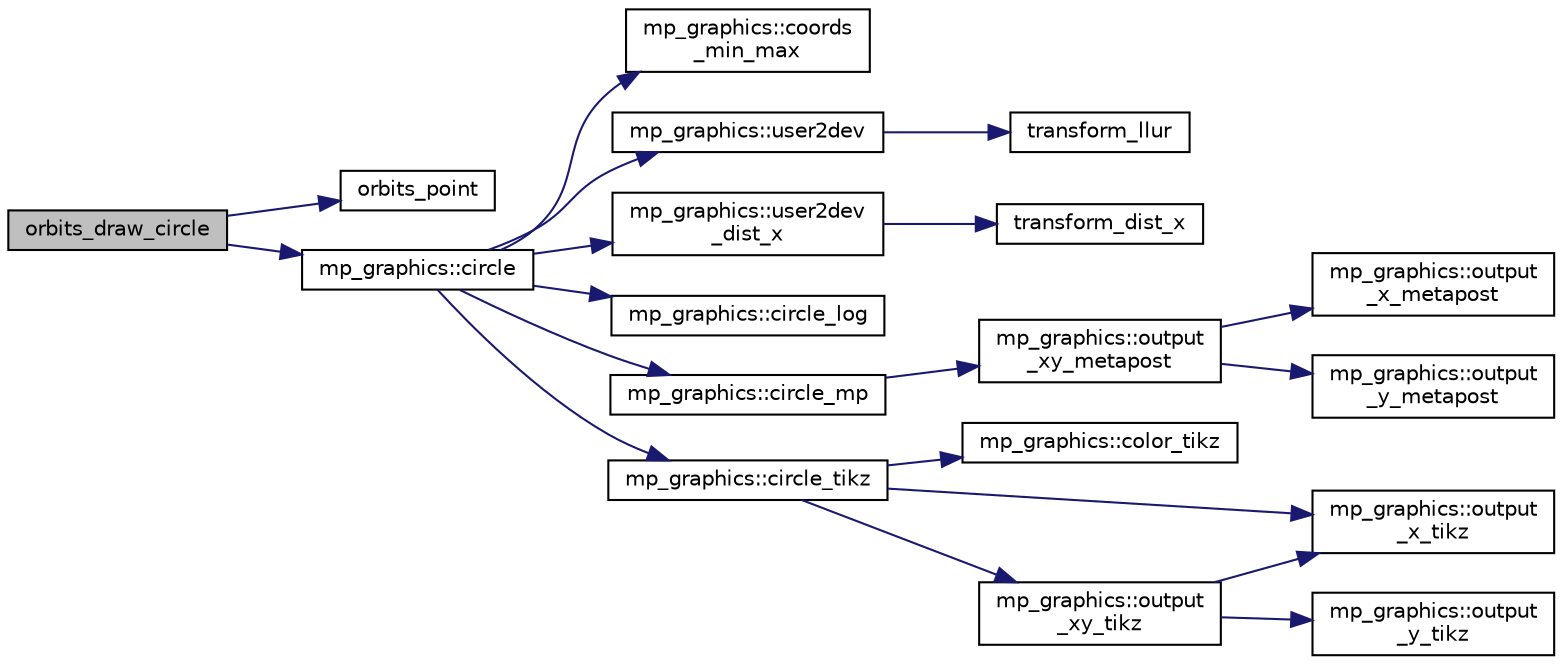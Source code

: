 digraph "orbits_draw_circle"
{
  edge [fontname="Helvetica",fontsize="10",labelfontname="Helvetica",labelfontsize="10"];
  node [fontname="Helvetica",fontsize="10",shape=record];
  rankdir="LR";
  Node342 [label="orbits_draw_circle",height=0.2,width=0.4,color="black", fillcolor="grey75", style="filled", fontcolor="black"];
  Node342 -> Node343 [color="midnightblue",fontsize="10",style="solid",fontname="Helvetica"];
  Node343 [label="orbits_point",height=0.2,width=0.4,color="black", fillcolor="white", style="filled",URL="$d9/d29/draw_8_c.html#a2c437e67c2fe1c2693cccb961c9c185e"];
  Node342 -> Node344 [color="midnightblue",fontsize="10",style="solid",fontname="Helvetica"];
  Node344 [label="mp_graphics::circle",height=0.2,width=0.4,color="black", fillcolor="white", style="filled",URL="$da/d2c/classmp__graphics.html#a0e1e32cdfd93dd41678a1dda2671ab6e"];
  Node344 -> Node345 [color="midnightblue",fontsize="10",style="solid",fontname="Helvetica"];
  Node345 [label="mp_graphics::coords\l_min_max",height=0.2,width=0.4,color="black", fillcolor="white", style="filled",URL="$da/d2c/classmp__graphics.html#afa0af74da2afd1d00b2eeb5e25b4f596"];
  Node344 -> Node346 [color="midnightblue",fontsize="10",style="solid",fontname="Helvetica"];
  Node346 [label="mp_graphics::user2dev",height=0.2,width=0.4,color="black", fillcolor="white", style="filled",URL="$da/d2c/classmp__graphics.html#af087f5f4b08c72f67f5e35cc312070fb"];
  Node346 -> Node347 [color="midnightblue",fontsize="10",style="solid",fontname="Helvetica"];
  Node347 [label="transform_llur",height=0.2,width=0.4,color="black", fillcolor="white", style="filled",URL="$d9/d29/draw_8_c.html#af38b139f64e19404b9a944c7188d4aff"];
  Node344 -> Node348 [color="midnightblue",fontsize="10",style="solid",fontname="Helvetica"];
  Node348 [label="mp_graphics::user2dev\l_dist_x",height=0.2,width=0.4,color="black", fillcolor="white", style="filled",URL="$da/d2c/classmp__graphics.html#a0c6b0bda2fbf3a7baa984eba08a87478"];
  Node348 -> Node349 [color="midnightblue",fontsize="10",style="solid",fontname="Helvetica"];
  Node349 [label="transform_dist_x",height=0.2,width=0.4,color="black", fillcolor="white", style="filled",URL="$d9/d29/draw_8_c.html#ae3c6c150bc6ef27101af4a6eb7e5b33a"];
  Node344 -> Node350 [color="midnightblue",fontsize="10",style="solid",fontname="Helvetica"];
  Node350 [label="mp_graphics::circle_log",height=0.2,width=0.4,color="black", fillcolor="white", style="filled",URL="$da/d2c/classmp__graphics.html#a39416f00c1c310a76936674cdff82e49"];
  Node344 -> Node351 [color="midnightblue",fontsize="10",style="solid",fontname="Helvetica"];
  Node351 [label="mp_graphics::circle_mp",height=0.2,width=0.4,color="black", fillcolor="white", style="filled",URL="$da/d2c/classmp__graphics.html#af45ff3b26ab8578a58b17b3507578fc2"];
  Node351 -> Node352 [color="midnightblue",fontsize="10",style="solid",fontname="Helvetica"];
  Node352 [label="mp_graphics::output\l_xy_metapost",height=0.2,width=0.4,color="black", fillcolor="white", style="filled",URL="$da/d2c/classmp__graphics.html#a564e7d2700489eed72ea865b3acc14db"];
  Node352 -> Node353 [color="midnightblue",fontsize="10",style="solid",fontname="Helvetica"];
  Node353 [label="mp_graphics::output\l_x_metapost",height=0.2,width=0.4,color="black", fillcolor="white", style="filled",URL="$da/d2c/classmp__graphics.html#aee38beb59e940946cbb575cde90b9cfe"];
  Node352 -> Node354 [color="midnightblue",fontsize="10",style="solid",fontname="Helvetica"];
  Node354 [label="mp_graphics::output\l_y_metapost",height=0.2,width=0.4,color="black", fillcolor="white", style="filled",URL="$da/d2c/classmp__graphics.html#a41c9d8463dc57fa97bb9a1e0577980b6"];
  Node344 -> Node355 [color="midnightblue",fontsize="10",style="solid",fontname="Helvetica"];
  Node355 [label="mp_graphics::circle_tikz",height=0.2,width=0.4,color="black", fillcolor="white", style="filled",URL="$da/d2c/classmp__graphics.html#a2130247d7df0f51620ccc91d17b713f7"];
  Node355 -> Node356 [color="midnightblue",fontsize="10",style="solid",fontname="Helvetica"];
  Node356 [label="mp_graphics::color_tikz",height=0.2,width=0.4,color="black", fillcolor="white", style="filled",URL="$da/d2c/classmp__graphics.html#a55d0835caab08eaf3e409096bbb91d63"];
  Node355 -> Node357 [color="midnightblue",fontsize="10",style="solid",fontname="Helvetica"];
  Node357 [label="mp_graphics::output\l_xy_tikz",height=0.2,width=0.4,color="black", fillcolor="white", style="filled",URL="$da/d2c/classmp__graphics.html#a640800bc67fec9ed441b27c71461e9c6"];
  Node357 -> Node358 [color="midnightblue",fontsize="10",style="solid",fontname="Helvetica"];
  Node358 [label="mp_graphics::output\l_x_tikz",height=0.2,width=0.4,color="black", fillcolor="white", style="filled",URL="$da/d2c/classmp__graphics.html#a311d4fb1c32d1eb0faeee055bb8badee"];
  Node357 -> Node359 [color="midnightblue",fontsize="10",style="solid",fontname="Helvetica"];
  Node359 [label="mp_graphics::output\l_y_tikz",height=0.2,width=0.4,color="black", fillcolor="white", style="filled",URL="$da/d2c/classmp__graphics.html#a0d6bddb89b4c58c82aa124dd003dda08"];
  Node355 -> Node358 [color="midnightblue",fontsize="10",style="solid",fontname="Helvetica"];
}
